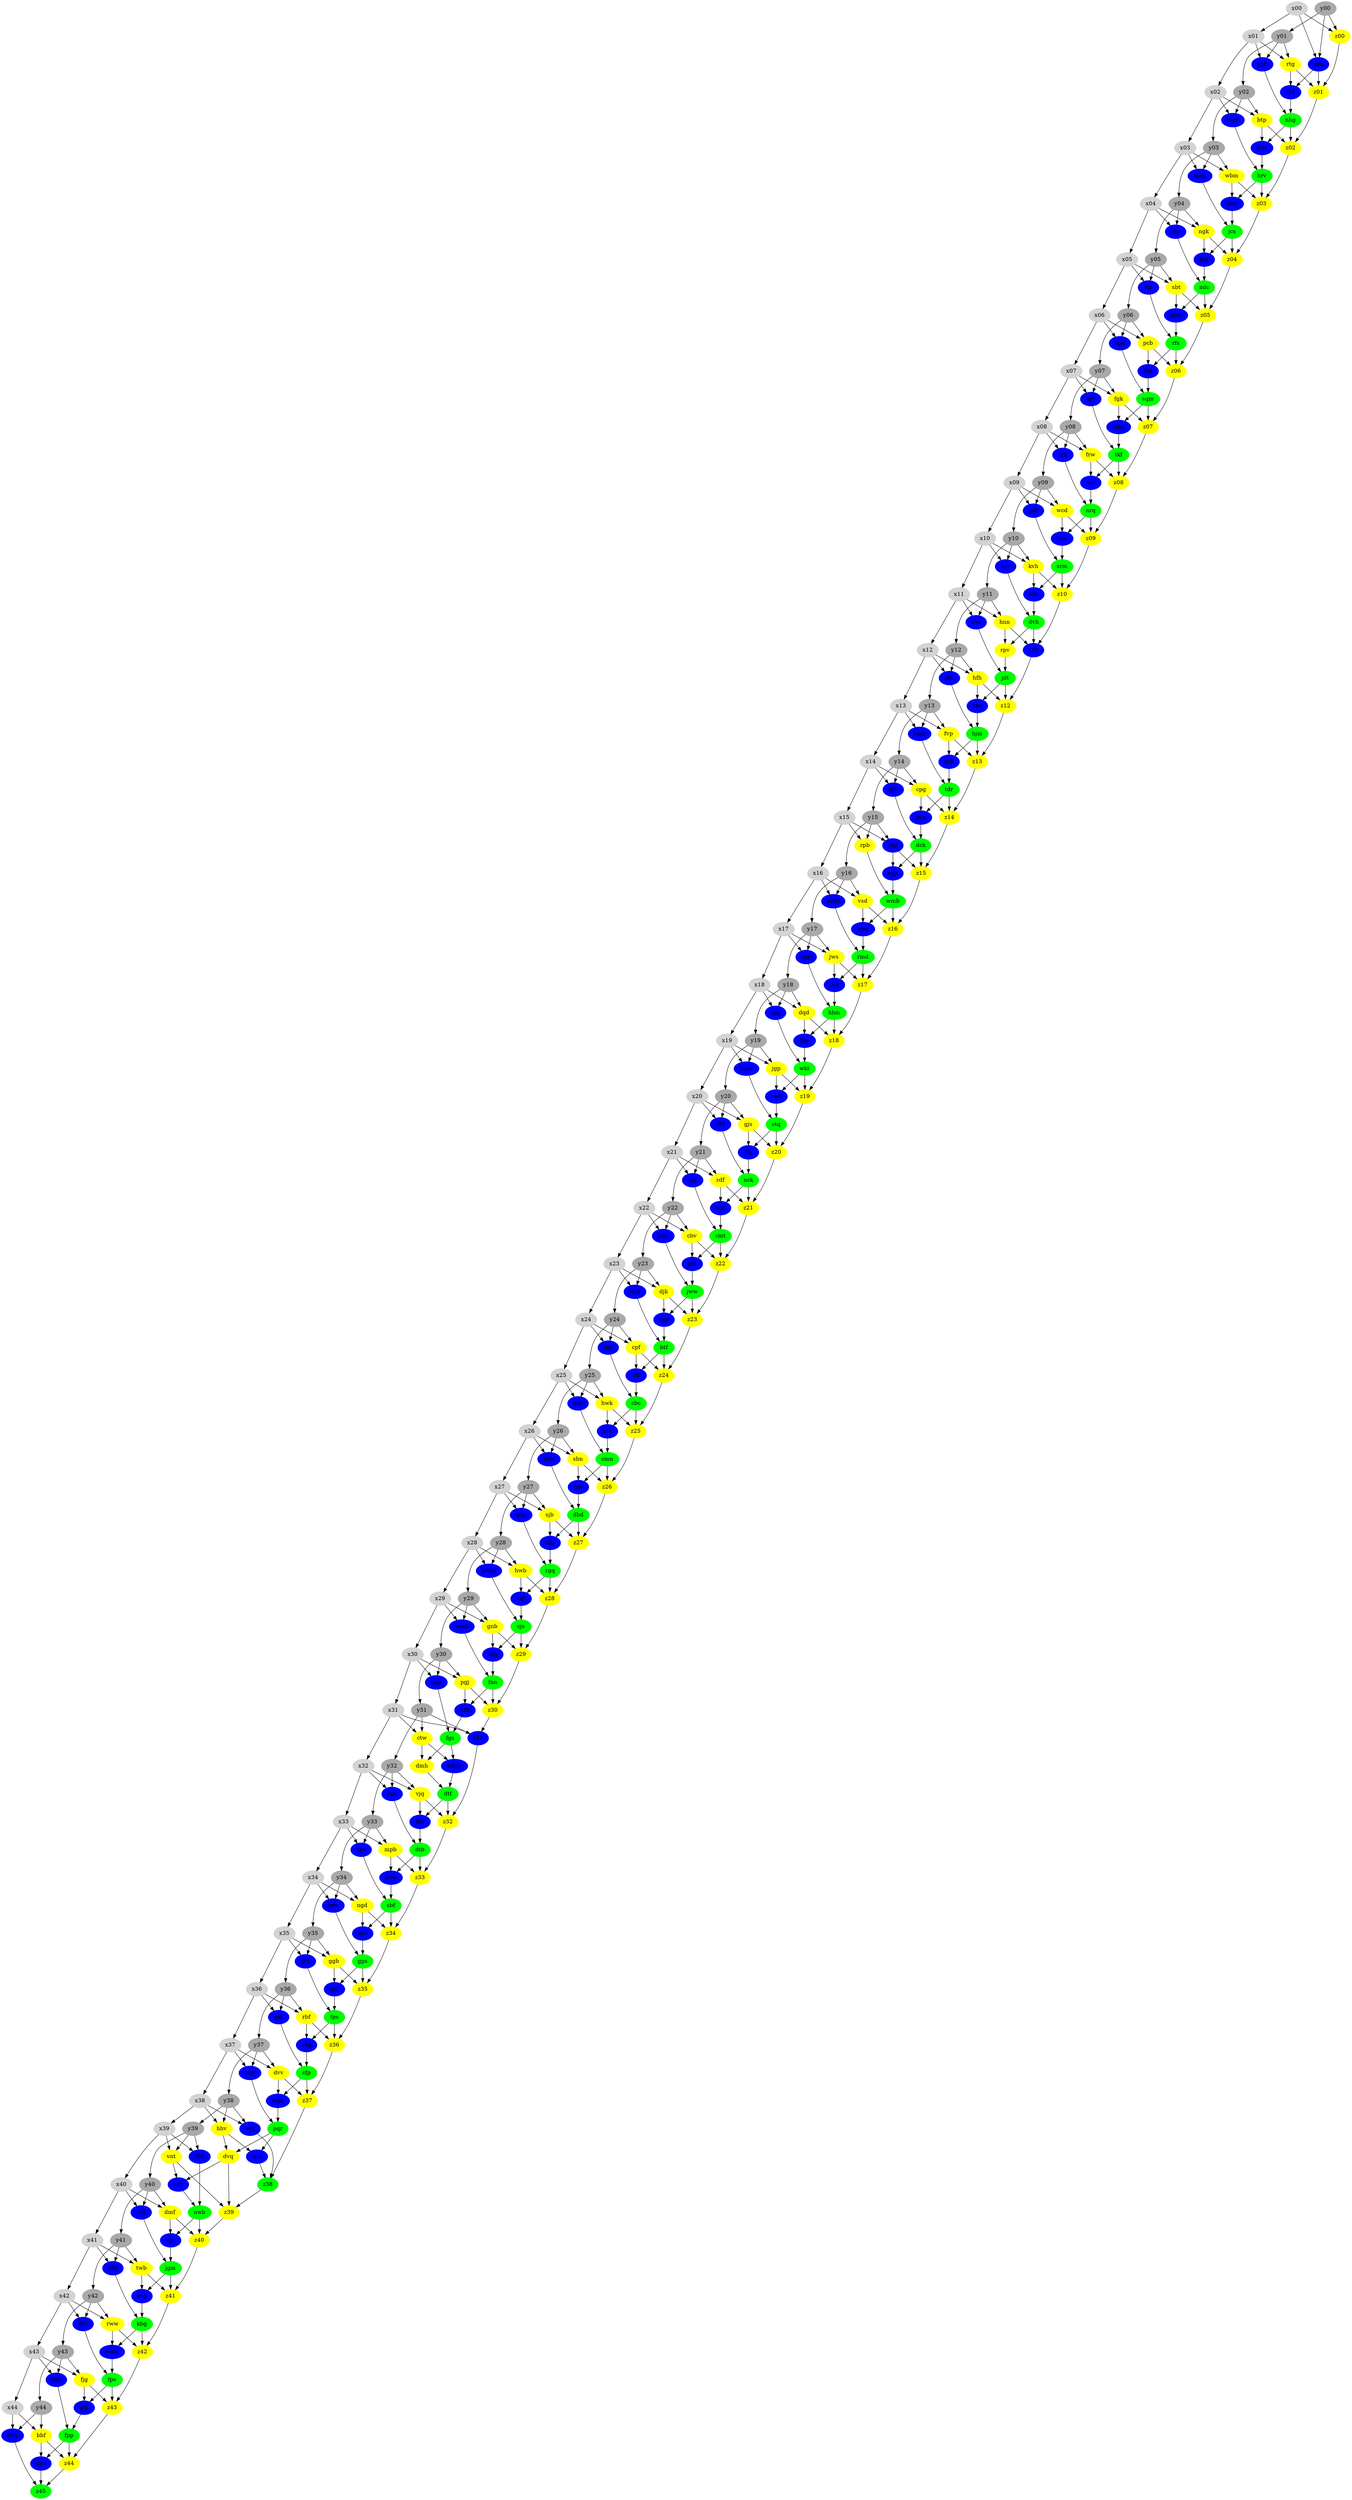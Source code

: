 digraph G {
	subgraph x {
		node [color=lightgrey style=filled]
		x00 -> x01
		x01 -> x02
		x02 -> x03
		x03 -> x04
		x04 -> x05
		x05 -> x06
		x06 -> x07
		x07 -> x08
		x08 -> x09
		x09 -> x10
		x10 -> x11
		x11 -> x12
		x12 -> x13
		x13 -> x14
		x14 -> x15
		x15 -> x16
		x16 -> x17
		x17 -> x18
		x18 -> x19
		x19 -> x20
		x20 -> x21
		x21 -> x22
		x22 -> x23
		x23 -> x24
		x24 -> x25
		x25 -> x26
		x26 -> x27
		x27 -> x28
		x28 -> x29
		x29 -> x30
		x30 -> x31
		x31 -> x32
		x32 -> x33
		x33 -> x34
		x34 -> x35
		x35 -> x36
		x36 -> x37
		x37 -> x38
		x38 -> x39
		x39 -> x40
		x40 -> x41
		x41 -> x42
		x42 -> x43
		x43 -> x44
	}
	subgraph y {
		node [color=darkgrey style=filled]
		y00 -> y01
		y01 -> y02
		y02 -> y03
		y03 -> y04
		y04 -> y05
		y05 -> y06
		y06 -> y07
		y07 -> y08
		y08 -> y09
		y09 -> y10
		y10 -> y11
		y11 -> y12
		y12 -> y13
		y13 -> y14
		y14 -> y15
		y15 -> y16
		y16 -> y17
		y17 -> y18
		y18 -> y19
		y19 -> y20
		y20 -> y21
		y21 -> y22
		y22 -> y23
		y23 -> y24
		y24 -> y25
		y25 -> y26
		y26 -> y27
		y27 -> y28
		y28 -> y29
		y29 -> y30
		y30 -> y31
		y31 -> y32
		y32 -> y33
		y33 -> y34
		y34 -> y35
		y35 -> y36
		y36 -> y37
		y37 -> y38
		y38 -> y39
		y39 -> y40
		y40 -> y41
		y41 -> y42
		y42 -> y43
		y43 -> y44
	}
	subgraph AND {
		node [color=blue style=filled]
		bbk
		bjv
		bmm
		btc
		btk
		bvk
		cpj
		cqf
		ctg
		cwk
		djc
		djv
		dkt
		dnp
		dps
		drq
		dsw
		dwv
		fcj
		fkm
		fmk
		gdf
		ggc
		gkt
		hfd
		hfv
		hhf
		hvw
		jbg
		jcd
		jmq
		jqp
		kfq
		kmw
		krw
		ksc
		ktf
		kvg
		mbg
		mbk
		mfg
		mfj
		mgr
		mhg
		mjp
		mst
		nhf
		nhs
		nrr
		nrt
		nsp
		ntc
		nvc
		ptt
		pwm
		qdg
		qds
		qms
		qqp
		qrk
		qvj
		qvt
		qwg
		rfq
		rgp
		rmq
		rns
		rsd
		rtp
		rvf
		spp
		spv
		sqh
		stf
		stn
		tgr
		thp
		tnw
		trg
		trm
		vgr
		vph
		vpn
		vsq
		wdw
		wmk
		wqh
		z11
		z31
	}
	subgraph OR {
		node [color=green style=filled]
		btf
		cbc
		cfp
		cjs
		cmn
		cmt
		ctq
		dbd
		dck
		dtb
		dtf
		dvh
		fgs
		fnn
		fpp
		fps
		fpv
		gps
		hhm
		hjm
		hrv
		jcs
		jdt
		jgm
		jww
		kbg
		nck
		ndc
		nhg
		nrq
		nwb
		pqr
		rfs
		rgq
		rmd
		sbf
		sqm
		srm
		tdr
		tkf
		wkt
		wmb
		z38
		z45
	}
	subgraph XOR {
		node [color=yellow style=filled]
		bbf
		btp
		cbv
		cpf
		cpg
		ctw
		djk
		dmf
		dmh
		dqd
		dvq
		dvv
		fgk
		fjg
		frw
		fvp
		ggb
		gjs
		gnb
		hfh
		hhv
		hnn
		hwb
		hwk
		jgp
		jws
		kvh
		mpb
		ngd
		ngk
		pcb
		pgj
		rbf
		rdf
		rpb
		rpv
		rtg
		rww
		sbn
		sbt
		sjb
		twb
		vjq
		vnt
		vsd
		wbm
		wcd
		z00
		z01
		z02
		z03
		z04
		z05
		z06
		z07
		z08
		z09
		z10
		z12
		z13
		z14
		z15
		z16
		z17
		z18
		z19
		z20
		z21
		z22
		z23
		z24
		z25
		z26
		z27
		z28
		z29
		z30
		z32
		z33
		z34
		z35
		z36
		z37
		z39
		z40
		z41
		z42
		z43
		z44
	}
	rdf -> z21
	nck -> z21
	y12 -> stn
	x12 -> stn
	twb -> z41
	jgm -> z41
	cpj -> cmt
	tgr -> cmt
	y17 -> jws
	x17 -> jws
	cpg -> z14
	tdr -> z14
	x42 -> dkt
	y42 -> dkt
	jmq -> dck
	bjv -> dck
	wkt -> cwk
	jgp -> cwk
	fmk -> pqr
	wqh -> pqr
	jws -> rsd
	rmd -> rsd
	y32 -> rns
	x32 -> rns
	twb -> kvg
	jgm -> kvg
	nrq -> z09
	wcd -> z09
	btc -> dtb
	rns -> dtb
	ctq -> z20
	gjs -> z20
	dqd -> z18
	hhm -> z18
	hfh -> nhs
	jdt -> nhs
	rsd -> hhm
	rgp -> hhm
	x19 -> kmw
	y19 -> kmw
	dck -> z15
	ctg -> z15
	pqr -> trm
	hhv -> trm
	y08 -> trg
	x08 -> trg
	x31 -> z31
	y31 -> z31
	x14 -> bjv
	y14 -> bjv
	y26 -> sbn
	x26 -> sbn
	pgj -> z30
	fnn -> z30
	hwb -> cqf
	rgq -> cqf
	ctq -> fcj
	gjs -> fcj
	thp -> rgq
	qdg -> rgq
	y03 -> mhg
	x03 -> mhg
	sbt -> z05
	ndc -> z05
	nrr -> dvh
	hfv -> dvh
	x07 -> djc
	y07 -> djc
	dtb -> hvw
	mpb -> hvw
	pwm -> cjs
	cqf -> cjs
	dkt -> fpv
	wdw -> fpv
	x24 -> djv
	y24 -> djv
	vsq -> cfp
	gkt -> cfp
	x17 -> rgp
	y17 -> rgp
	rvf -> nhg
	vph -> nhg
	x44 -> bbf
	y44 -> bbf
	cjs -> z29
	gnb -> z29
	y30 -> pgj
	x30 -> pgj
	y27 -> sjb
	x27 -> sjb
	fpp -> dps
	bbf -> dps
	ggc -> fpp
	ptt -> fpp
	x18 -> dqd
	y18 -> dqd
	y19 -> jgp
	x19 -> jgp
	wkt -> z19
	jgp -> z19
	jcs -> z04
	ngk -> z04
	y21 -> rdf
	x21 -> rdf
	spp -> wkt
	fkm -> wkt
	x16 -> vsd
	y16 -> vsd
	y14 -> cpg
	x14 -> cpg
	mbk -> rmd
	qwg -> rmd
	y10 -> nrr
	x10 -> nrr
	x05 -> sbt
	y05 -> sbt
	y13 -> fvp
	x13 -> fvp
	gdf -> srm
	tnw -> srm
	x09 -> gdf
	y09 -> gdf
	nvc -> jdt
	rpv -> jdt
	kmw -> ctq
	cwk -> ctq
	vsd -> qwg
	wmb -> qwg
	x44 -> mfg
	y44 -> mfg
	y27 -> qdg
	x27 -> qdg
	jbg -> ndc
	jqp -> ndc
	x04 -> ngk
	y04 -> ngk
	hfh -> z12
	jdt -> z12
	ctg -> sqh
	dck -> sqh
	jww -> z23
	djk -> z23
	dtf -> z32
	vjq -> z32
	ngd -> ksc
	sbf -> ksc
	mfg -> z45
	dps -> z45
	x01 -> rtg
	y01 -> rtg
	tdr -> jmq
	cpg -> jmq
	y28 -> pwm
	x28 -> pwm
	y41 -> hhf
	x41 -> hhf
	qqp -> fgs
	hfd -> fgs
	wmb -> z16
	vsd -> z16
	pgj -> hfd
	fnn -> hfd
	dmf -> z40
	nwb -> z40
	rfs -> ktf
	pcb -> ktf
	y05 -> rtp
	x05 -> rtp
	vjq -> btc
	dtf -> btc
	fvp -> qrk
	hjm -> qrk
	mpb -> z33
	dtb -> z33
	y12 -> hfh
	x12 -> hfh
	cmt -> jcd
	cbv -> jcd
	tkf -> nrt
	frw -> nrt
	wcd -> tnw
	nrq -> tnw
	hwk -> btk
	cbc -> btk
	hhv -> dvq
	pqr -> dvq
	rfq -> nwb
	bbk -> nwb
	nhf -> nck
	fcj -> nck
	rww -> z42
	kbg -> z42
	x11 -> hnn
	y11 -> hnn
	fgs -> dmh
	ctw -> dmh
	y36 -> rbf
	x36 -> rbf
	y01 -> vph
	x01 -> vph
	fjg -> z43
	fpv -> z43
	x06 -> pcb
	y06 -> pcb
	x33 -> spv
	y33 -> spv
	y00 -> z00
	x00 -> z00
	x23 -> djk
	y23 -> djk
	x22 -> mjp
	y22 -> mjp
	wbm -> dwv
	hrv -> dwv
	hwb -> z28
	rgq -> z28
	x03 -> wbm
	y03 -> wbm
	x00 -> drq
	y00 -> drq
	x23 -> dnp
	y23 -> dnp
	wmk -> fnn
	kfq -> fnn
	x33 -> mpb
	y33 -> mpb
	y43 -> fjg
	x43 -> fjg
	y02 -> btp
	x02 -> btp
	hnn -> rpv
	dvh -> rpv
	cpf -> z24
	btf -> z24
	y42 -> rww
	x42 -> rww
	gps -> qvj
	ggb -> qvj
	sbn -> ntc
	cmn -> ntc
	x36 -> gkt
	y36 -> gkt
	y39 -> vnt
	x39 -> vnt
	dnp -> btf
	nsp -> btf
	rtp -> rfs
	qms -> rfs
	y29 -> wmk
	x29 -> wmk
	x24 -> cpf
	y24 -> cpf
	rtg -> rvf
	drq -> rvf
	sjb -> thp
	dbd -> thp
	bbf -> z44
	fpp -> z44
	x32 -> vjq
	y32 -> vjq
	vnt -> rfq
	dvq -> rfq
	btf -> stf
	cpf -> stf
	hjm -> z13
	fvp -> z13
	rmd -> z17
	jws -> z17
	rfs -> z06
	pcb -> z06
	fgs -> bmm
	ctw -> bmm
	vnt -> z39
	dvq -> z39
	dvv -> wqh
	cfp -> wqh
	mfj -> jgm
	vgr -> jgm
	y25 -> qds
	x25 -> qds
	qds -> cmn
	btk -> cmn
	kvh -> hfv
	srm -> hfv
	y09 -> wcd
	x09 -> wcd
	y10 -> kvh
	x10 -> kvh
	dwv -> jcs
	mhg -> jcs
	y16 -> mbk
	x16 -> mbk
	y43 -> ggc
	x43 -> ggc
	x34 -> krw
	y34 -> krw
	x29 -> gnb
	y29 -> gnb
	y02 -> mgr
	x02 -> mgr
	fgk -> mbg
	sqm -> mbg
	y40 -> dmf
	x40 -> dmf
	y08 -> frw
	x08 -> frw
	dvh -> z11
	hnn -> z11
	y35 -> qvt
	x35 -> qvt
	qvj -> fps
	qvt -> fps
	x30 -> qqp
	y30 -> qqp
	nwb -> vgr
	dmf -> vgr
	x31 -> ctw
	y31 -> ctw
	kvg -> kbg
	hhf -> kbg
	sbf -> z34
	ngd -> z34
	mjp -> jww
	jcd -> jww
	srm -> z10
	kvh -> z10
	y15 -> ctg
	x15 -> ctg
	y34 -> ngd
	x34 -> ngd
	bvk -> z38
	trm -> z38
	dmh -> dtf
	bmm -> dtf
	x20 -> gjs
	y20 -> gjs
	y26 -> dsw
	x26 -> dsw
	y04 -> jqp
	x04 -> jqp
	cjs -> kfq
	gnb -> kfq
	rtg -> z01
	drq -> z01
	ngk -> jbg
	jcs -> jbg
	ktf -> sqm
	vpn -> sqm
	nhs -> hjm
	stn -> hjm
	y37 -> fmk
	x37 -> fmk
	y13 -> rmq
	x13 -> rmq
	dsw -> dbd
	ntc -> dbd
	hwk -> z25
	cbc -> z25
	fgk -> z07
	sqm -> z07
	y28 -> hwb
	x28 -> hwb
	x11 -> nvc
	y11 -> nvc
	mst -> hrv
	mgr -> hrv
	wbm -> z03
	hrv -> z03
	gps -> z35
	ggb -> z35
	mbg -> tkf
	djc -> tkf
	y20 -> nhf
	x20 -> nhf
	rdf -> tgr
	nck -> tgr
	fps -> z36
	rbf -> z36
	x15 -> rpb
	y15 -> rpb
	sqh -> wmb
	rpb -> wmb
	spv -> sbf
	hvw -> sbf
	y18 -> spp
	x18 -> spp
	rww -> wdw
	kbg -> wdw
	fpv -> ptt
	fjg -> ptt
	x40 -> mfj
	y40 -> mfj
	y07 -> fgk
	x07 -> fgk
	y06 -> vpn
	x06 -> vpn
	x22 -> cbv
	y22 -> cbv
	stf -> cbc
	djv -> cbc
	x38 -> hhv
	y38 -> hhv
	hhm -> fkm
	dqd -> fkm
	frw -> z08
	tkf -> z08
	x37 -> dvv
	y37 -> dvv
	qrk -> tdr
	rmq -> tdr
	x35 -> ggb
	y35 -> ggb
	sbt -> qms
	ndc -> qms
	x21 -> cpj
	y21 -> cpj
	cbv -> z22
	cmt -> z22
	nrt -> nrq
	trg -> nrq
	btp -> mst
	nhg -> mst
	ksc -> gps
	krw -> gps
	x25 -> hwk
	y25 -> hwk
	fps -> vsq
	rbf -> vsq
	x39 -> bbk
	y39 -> bbk
	btp -> z02
	nhg -> z02
	x41 -> twb
	y41 -> twb
	sjb -> z27
	dbd -> z27
	sbn -> z26
	cmn -> z26
	cfp -> z37
	dvv -> z37
	djk -> nsp
	jww -> nsp
	x38 -> bvk
	y38 -> bvk
	z00 -> z01
	z01 -> z02
	z02 -> z03
	z03 -> z04
	z04 -> z05
	z05 -> z06
	z06 -> z07
	z07 -> z08
	z08 -> z09
	z09 -> z10
	z10 -> z11
	z11 -> z12
	z12 -> z13
	z13 -> z14
	z14 -> z15
	z15 -> z16
	z16 -> z17
	z17 -> z18
	z18 -> z19
	z19 -> z20
	z20 -> z21
	z21 -> z22
	z22 -> z23
	z23 -> z24
	z24 -> z25
	z25 -> z26
	z26 -> z27
	z27 -> z28
	z28 -> z29
	z29 -> z30
	z30 -> z31
	z31 -> z32
	z32 -> z33
	z33 -> z34
	z34 -> z35
	z35 -> z36
	z36 -> z37
	z37 -> z38
	z38 -> z39
	z39 -> z40
	z40 -> z41
	z41 -> z42
	z42 -> z43
	z43 -> z44
	z44 -> z45
}
